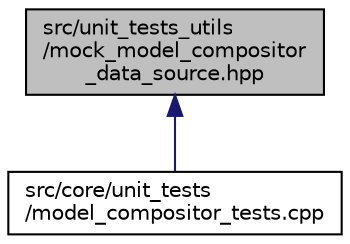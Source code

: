 digraph "src/unit_tests_utils/mock_model_compositor_data_source.hpp"
{
 // LATEX_PDF_SIZE
  edge [fontname="Helvetica",fontsize="10",labelfontname="Helvetica",labelfontsize="10"];
  node [fontname="Helvetica",fontsize="10",shape=record];
  Node1 [label="src/unit_tests_utils\l/mock_model_compositor\l_data_source.hpp",height=0.2,width=0.4,color="black", fillcolor="grey75", style="filled", fontcolor="black",tooltip=" "];
  Node1 -> Node2 [dir="back",color="midnightblue",fontsize="10",style="solid",fontname="Helvetica"];
  Node2 [label="src/core/unit_tests\l/model_compositor_tests.cpp",height=0.2,width=0.4,color="black", fillcolor="white", style="filled",URL="$model__compositor__tests_8cpp.html",tooltip=" "];
}
